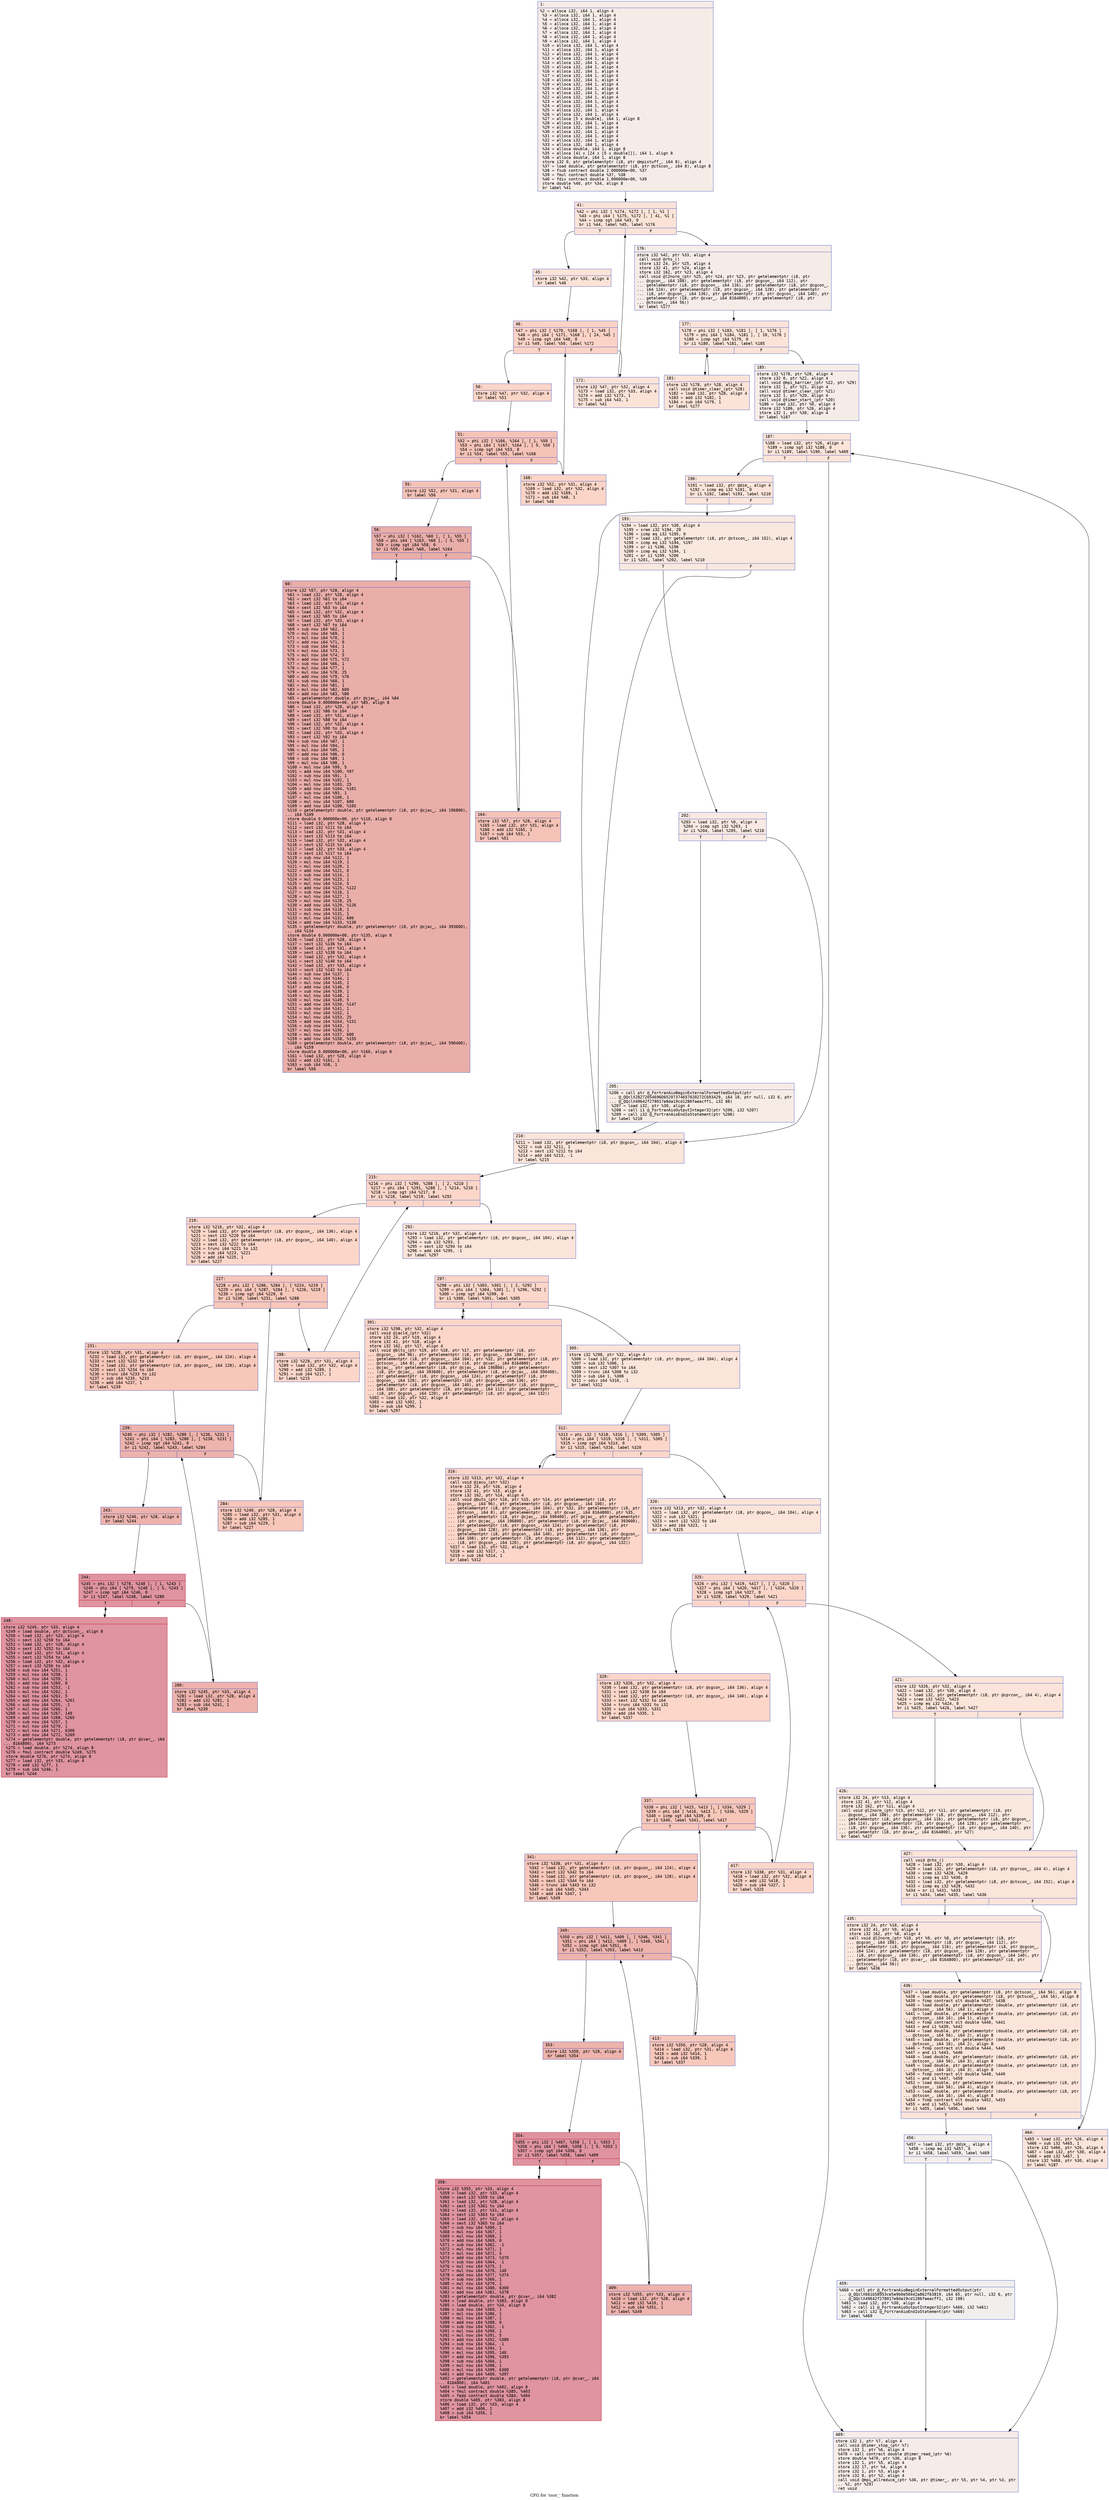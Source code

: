 digraph "CFG for 'ssor_' function" {
	label="CFG for 'ssor_' function";

	Node0x55fcb5cef800 [shape=record,color="#3d50c3ff", style=filled, fillcolor="#ead5c970" fontname="Courier",label="{1:\l|  %2 = alloca i32, i64 1, align 4\l  %3 = alloca i32, i64 1, align 4\l  %4 = alloca i32, i64 1, align 4\l  %5 = alloca i32, i64 1, align 4\l  %6 = alloca i32, i64 1, align 4\l  %7 = alloca i32, i64 1, align 4\l  %8 = alloca i32, i64 1, align 4\l  %9 = alloca i32, i64 1, align 4\l  %10 = alloca i32, i64 1, align 4\l  %11 = alloca i32, i64 1, align 4\l  %12 = alloca i32, i64 1, align 4\l  %13 = alloca i32, i64 1, align 4\l  %14 = alloca i32, i64 1, align 4\l  %15 = alloca i32, i64 1, align 4\l  %16 = alloca i32, i64 1, align 4\l  %17 = alloca i32, i64 1, align 4\l  %18 = alloca i32, i64 1, align 4\l  %19 = alloca i32, i64 1, align 4\l  %20 = alloca i32, i64 1, align 4\l  %21 = alloca i32, i64 1, align 4\l  %22 = alloca i32, i64 1, align 4\l  %23 = alloca i32, i64 1, align 4\l  %24 = alloca i32, i64 1, align 4\l  %25 = alloca i32, i64 1, align 4\l  %26 = alloca i32, i64 1, align 4\l  %27 = alloca [5 x double], i64 1, align 8\l  %28 = alloca i32, i64 1, align 4\l  %29 = alloca i32, i64 1, align 4\l  %30 = alloca i32, i64 1, align 4\l  %31 = alloca i32, i64 1, align 4\l  %32 = alloca i32, i64 1, align 4\l  %33 = alloca i32, i64 1, align 4\l  %34 = alloca double, i64 1, align 8\l  %35 = alloca [41 x [24 x [5 x double]]], i64 1, align 8\l  %36 = alloca double, i64 1, align 8\l  store i32 0, ptr getelementptr (i8, ptr @mpistuff_, i64 8), align 4\l  %37 = load double, ptr getelementptr (i8, ptr @ctscon_, i64 8), align 8\l  %38 = fsub contract double 2.000000e+00, %37\l  %39 = fmul contract double %37, %38\l  %40 = fdiv contract double 1.000000e+00, %39\l  store double %40, ptr %34, align 8\l  br label %41\l}"];
	Node0x55fcb5cef800 -> Node0x55fcb5cf28e0[tooltip="1 -> 41\nProbability 100.00%" ];
	Node0x55fcb5cf28e0 [shape=record,color="#3d50c3ff", style=filled, fillcolor="#f6bfa670" fontname="Courier",label="{41:\l|  %42 = phi i32 [ %174, %172 ], [ 1, %1 ]\l  %43 = phi i64 [ %175, %172 ], [ 41, %1 ]\l  %44 = icmp sgt i64 %43, 0\l  br i1 %44, label %45, label %176\l|{<s0>T|<s1>F}}"];
	Node0x55fcb5cf28e0:s0 -> Node0x55fcb5cec120[tooltip="41 -> 45\nProbability 96.88%" ];
	Node0x55fcb5cf28e0:s1 -> Node0x55fcb5cec1b0[tooltip="41 -> 176\nProbability 3.12%" ];
	Node0x55fcb5cec120 [shape=record,color="#3d50c3ff", style=filled, fillcolor="#f6bfa670" fontname="Courier",label="{45:\l|  store i32 %42, ptr %33, align 4\l  br label %46\l}"];
	Node0x55fcb5cec120 -> Node0x55fcb5cec390[tooltip="45 -> 46\nProbability 100.00%" ];
	Node0x55fcb5cec390 [shape=record,color="#3d50c3ff", style=filled, fillcolor="#f59c7d70" fontname="Courier",label="{46:\l|  %47 = phi i32 [ %170, %168 ], [ 1, %45 ]\l  %48 = phi i64 [ %171, %168 ], [ 24, %45 ]\l  %49 = icmp sgt i64 %48, 0\l  br i1 %49, label %50, label %172\l|{<s0>T|<s1>F}}"];
	Node0x55fcb5cec390:s0 -> Node0x55fcb5cec750[tooltip="46 -> 50\nProbability 96.88%" ];
	Node0x55fcb5cec390:s1 -> Node0x55fcb5cf29d0[tooltip="46 -> 172\nProbability 3.12%" ];
	Node0x55fcb5cec750 [shape=record,color="#3d50c3ff", style=filled, fillcolor="#f5a08170" fontname="Courier",label="{50:\l|  store i32 %47, ptr %32, align 4\l  br label %51\l}"];
	Node0x55fcb5cec750 -> Node0x55fcb5cec930[tooltip="50 -> 51\nProbability 100.00%" ];
	Node0x55fcb5cec930 [shape=record,color="#3d50c3ff", style=filled, fillcolor="#e8765c70" fontname="Courier",label="{51:\l|  %52 = phi i32 [ %166, %164 ], [ 1, %50 ]\l  %53 = phi i64 [ %167, %164 ], [ 5, %50 ]\l  %54 = icmp sgt i64 %53, 0\l  br i1 %54, label %55, label %168\l|{<s0>T|<s1>F}}"];
	Node0x55fcb5cec930:s0 -> Node0x55fcb5d01850[tooltip="51 -> 55\nProbability 96.88%" ];
	Node0x55fcb5cec930:s1 -> Node0x55fcb5cec480[tooltip="51 -> 168\nProbability 3.12%" ];
	Node0x55fcb5d01850 [shape=record,color="#3d50c3ff", style=filled, fillcolor="#e8765c70" fontname="Courier",label="{55:\l|  store i32 %52, ptr %31, align 4\l  br label %56\l}"];
	Node0x55fcb5d01850 -> Node0x55fcb5d01a30[tooltip="55 -> 56\nProbability 100.00%" ];
	Node0x55fcb5d01a30 [shape=record,color="#3d50c3ff", style=filled, fillcolor="#d0473d70" fontname="Courier",label="{56:\l|  %57 = phi i32 [ %162, %60 ], [ 1, %55 ]\l  %58 = phi i64 [ %163, %60 ], [ 5, %55 ]\l  %59 = icmp sgt i64 %58, 0\l  br i1 %59, label %60, label %164\l|{<s0>T|<s1>F}}"];
	Node0x55fcb5d01a30:s0 -> Node0x55fcb5d01af0[tooltip="56 -> 60\nProbability 96.88%" ];
	Node0x55fcb5d01a30:s1 -> Node0x55fcb5ceca20[tooltip="56 -> 164\nProbability 3.12%" ];
	Node0x55fcb5d01af0 [shape=record,color="#3d50c3ff", style=filled, fillcolor="#d0473d70" fontname="Courier",label="{60:\l|  store i32 %57, ptr %28, align 4\l  %61 = load i32, ptr %28, align 4\l  %62 = sext i32 %61 to i64\l  %63 = load i32, ptr %31, align 4\l  %64 = sext i32 %63 to i64\l  %65 = load i32, ptr %32, align 4\l  %66 = sext i32 %65 to i64\l  %67 = load i32, ptr %33, align 4\l  %68 = sext i32 %67 to i64\l  %69 = sub nsw i64 %62, 1\l  %70 = mul nsw i64 %69, 1\l  %71 = mul nsw i64 %70, 1\l  %72 = add nsw i64 %71, 0\l  %73 = sub nsw i64 %64, 1\l  %74 = mul nsw i64 %73, 1\l  %75 = mul nsw i64 %74, 5\l  %76 = add nsw i64 %75, %72\l  %77 = sub nsw i64 %66, 1\l  %78 = mul nsw i64 %77, 1\l  %79 = mul nsw i64 %78, 25\l  %80 = add nsw i64 %79, %76\l  %81 = sub nsw i64 %68, 1\l  %82 = mul nsw i64 %81, 1\l  %83 = mul nsw i64 %82, 600\l  %84 = add nsw i64 %83, %80\l  %85 = getelementptr double, ptr @cjac_, i64 %84\l  store double 0.000000e+00, ptr %85, align 8\l  %86 = load i32, ptr %28, align 4\l  %87 = sext i32 %86 to i64\l  %88 = load i32, ptr %31, align 4\l  %89 = sext i32 %88 to i64\l  %90 = load i32, ptr %32, align 4\l  %91 = sext i32 %90 to i64\l  %92 = load i32, ptr %33, align 4\l  %93 = sext i32 %92 to i64\l  %94 = sub nsw i64 %87, 1\l  %95 = mul nsw i64 %94, 1\l  %96 = mul nsw i64 %95, 1\l  %97 = add nsw i64 %96, 0\l  %98 = sub nsw i64 %89, 1\l  %99 = mul nsw i64 %98, 1\l  %100 = mul nsw i64 %99, 5\l  %101 = add nsw i64 %100, %97\l  %102 = sub nsw i64 %91, 1\l  %103 = mul nsw i64 %102, 1\l  %104 = mul nsw i64 %103, 25\l  %105 = add nsw i64 %104, %101\l  %106 = sub nsw i64 %93, 1\l  %107 = mul nsw i64 %106, 1\l  %108 = mul nsw i64 %107, 600\l  %109 = add nsw i64 %108, %105\l  %110 = getelementptr double, ptr getelementptr (i8, ptr @cjac_, i64 196800),\l... i64 %109\l  store double 0.000000e+00, ptr %110, align 8\l  %111 = load i32, ptr %28, align 4\l  %112 = sext i32 %111 to i64\l  %113 = load i32, ptr %31, align 4\l  %114 = sext i32 %113 to i64\l  %115 = load i32, ptr %32, align 4\l  %116 = sext i32 %115 to i64\l  %117 = load i32, ptr %33, align 4\l  %118 = sext i32 %117 to i64\l  %119 = sub nsw i64 %112, 1\l  %120 = mul nsw i64 %119, 1\l  %121 = mul nsw i64 %120, 1\l  %122 = add nsw i64 %121, 0\l  %123 = sub nsw i64 %114, 1\l  %124 = mul nsw i64 %123, 1\l  %125 = mul nsw i64 %124, 5\l  %126 = add nsw i64 %125, %122\l  %127 = sub nsw i64 %116, 1\l  %128 = mul nsw i64 %127, 1\l  %129 = mul nsw i64 %128, 25\l  %130 = add nsw i64 %129, %126\l  %131 = sub nsw i64 %118, 1\l  %132 = mul nsw i64 %131, 1\l  %133 = mul nsw i64 %132, 600\l  %134 = add nsw i64 %133, %130\l  %135 = getelementptr double, ptr getelementptr (i8, ptr @cjac_, i64 393600),\l... i64 %134\l  store double 0.000000e+00, ptr %135, align 8\l  %136 = load i32, ptr %28, align 4\l  %137 = sext i32 %136 to i64\l  %138 = load i32, ptr %31, align 4\l  %139 = sext i32 %138 to i64\l  %140 = load i32, ptr %32, align 4\l  %141 = sext i32 %140 to i64\l  %142 = load i32, ptr %33, align 4\l  %143 = sext i32 %142 to i64\l  %144 = sub nsw i64 %137, 1\l  %145 = mul nsw i64 %144, 1\l  %146 = mul nsw i64 %145, 1\l  %147 = add nsw i64 %146, 0\l  %148 = sub nsw i64 %139, 1\l  %149 = mul nsw i64 %148, 1\l  %150 = mul nsw i64 %149, 5\l  %151 = add nsw i64 %150, %147\l  %152 = sub nsw i64 %141, 1\l  %153 = mul nsw i64 %152, 1\l  %154 = mul nsw i64 %153, 25\l  %155 = add nsw i64 %154, %151\l  %156 = sub nsw i64 %143, 1\l  %157 = mul nsw i64 %156, 1\l  %158 = mul nsw i64 %157, 600\l  %159 = add nsw i64 %158, %155\l  %160 = getelementptr double, ptr getelementptr (i8, ptr @cjac_, i64 590400),\l... i64 %159\l  store double 0.000000e+00, ptr %160, align 8\l  %161 = load i32, ptr %28, align 4\l  %162 = add i32 %161, 1\l  %163 = sub i64 %58, 1\l  br label %56\l}"];
	Node0x55fcb5d01af0 -> Node0x55fcb5d01a30[tooltip="60 -> 56\nProbability 100.00%" ];
	Node0x55fcb5ceca20 [shape=record,color="#3d50c3ff", style=filled, fillcolor="#e8765c70" fontname="Courier",label="{164:\l|  store i32 %57, ptr %28, align 4\l  %165 = load i32, ptr %31, align 4\l  %166 = add i32 %165, 1\l  %167 = sub i64 %53, 1\l  br label %51\l}"];
	Node0x55fcb5ceca20 -> Node0x55fcb5cec930[tooltip="164 -> 51\nProbability 100.00%" ];
	Node0x55fcb5cec480 [shape=record,color="#3d50c3ff", style=filled, fillcolor="#f5a08170" fontname="Courier",label="{168:\l|  store i32 %52, ptr %31, align 4\l  %169 = load i32, ptr %32, align 4\l  %170 = add i32 %169, 1\l  %171 = sub i64 %48, 1\l  br label %46\l}"];
	Node0x55fcb5cec480 -> Node0x55fcb5cec390[tooltip="168 -> 46\nProbability 100.00%" ];
	Node0x55fcb5cf29d0 [shape=record,color="#3d50c3ff", style=filled, fillcolor="#f6bfa670" fontname="Courier",label="{172:\l|  store i32 %47, ptr %32, align 4\l  %173 = load i32, ptr %33, align 4\l  %174 = add i32 %173, 1\l  %175 = sub i64 %43, 1\l  br label %41\l}"];
	Node0x55fcb5cf29d0 -> Node0x55fcb5cf28e0[tooltip="172 -> 41\nProbability 100.00%" ];
	Node0x55fcb5cec1b0 [shape=record,color="#3d50c3ff", style=filled, fillcolor="#ead5c970" fontname="Courier",label="{176:\l|  store i32 %42, ptr %33, align 4\l  call void @rhs_()\l  store i32 24, ptr %25, align 4\l  store i32 41, ptr %24, align 4\l  store i32 162, ptr %23, align 4\l  call void @l2norm_(ptr %25, ptr %24, ptr %23, ptr getelementptr (i8, ptr\l... @cgcon_, i64 108), ptr getelementptr (i8, ptr @cgcon_, i64 112), ptr\l... getelementptr (i8, ptr @cgcon_, i64 116), ptr getelementptr (i8, ptr @cgcon_,\l... i64 124), ptr getelementptr (i8, ptr @cgcon_, i64 128), ptr getelementptr\l... (i8, ptr @cgcon_, i64 136), ptr getelementptr (i8, ptr @cgcon_, i64 140), ptr\l... getelementptr (i8, ptr @cvar_, i64 8164800), ptr getelementptr (i8, ptr\l... @ctscon_, i64 56))\l  br label %177\l}"];
	Node0x55fcb5cec1b0 -> Node0x55fcb5d07830[tooltip="176 -> 177\nProbability 100.00%" ];
	Node0x55fcb5d07830 [shape=record,color="#3d50c3ff", style=filled, fillcolor="#f6bfa670" fontname="Courier",label="{177:\l|  %178 = phi i32 [ %183, %181 ], [ 1, %176 ]\l  %179 = phi i64 [ %184, %181 ], [ 10, %176 ]\l  %180 = icmp sgt i64 %179, 0\l  br i1 %180, label %181, label %185\l|{<s0>T|<s1>F}}"];
	Node0x55fcb5d07830:s0 -> Node0x55fcb5d078f0[tooltip="177 -> 181\nProbability 96.88%" ];
	Node0x55fcb5d07830:s1 -> Node0x55fcb5d07b20[tooltip="177 -> 185\nProbability 3.12%" ];
	Node0x55fcb5d078f0 [shape=record,color="#3d50c3ff", style=filled, fillcolor="#f6bfa670" fontname="Courier",label="{181:\l|  store i32 %178, ptr %28, align 4\l  call void @timer_clear_(ptr %28)\l  %182 = load i32, ptr %28, align 4\l  %183 = add i32 %182, 1\l  %184 = sub i64 %179, 1\l  br label %177\l}"];
	Node0x55fcb5d078f0 -> Node0x55fcb5d07830[tooltip="181 -> 177\nProbability 100.00%" ];
	Node0x55fcb5d07b20 [shape=record,color="#3d50c3ff", style=filled, fillcolor="#ead5c970" fontname="Courier",label="{185:\l|  store i32 %178, ptr %28, align 4\l  store i32 0, ptr %22, align 4\l  call void @mpi_barrier_(ptr %22, ptr %29)\l  store i32 1, ptr %21, align 4\l  call void @timer_clear_(ptr %21)\l  store i32 1, ptr %20, align 4\l  call void @timer_start_(ptr %20)\l  %186 = load i32, ptr %0, align 4\l  store i32 %186, ptr %26, align 4\l  store i32 1, ptr %30, align 4\l  br label %187\l}"];
	Node0x55fcb5d07b20 -> Node0x55fcb5d08900[tooltip="185 -> 187\nProbability 100.00%" ];
	Node0x55fcb5d08900 [shape=record,color="#3d50c3ff", style=filled, fillcolor="#f5c1a970" fontname="Courier",label="{187:\l|  %188 = load i32, ptr %26, align 4\l  %189 = icmp sgt i32 %188, 0\l  br i1 %189, label %190, label %469\l|{<s0>T|<s1>F}}"];
	Node0x55fcb5d08900:s0 -> Node0x55fcb5d08ad0[tooltip="187 -> 190\nProbability 96.88%" ];
	Node0x55fcb5d08900:s1 -> Node0x55fcb5d08b20[tooltip="187 -> 469\nProbability 3.12%" ];
	Node0x55fcb5d08ad0 [shape=record,color="#3d50c3ff", style=filled, fillcolor="#f5c1a970" fontname="Courier",label="{190:\l|  %191 = load i32, ptr @dim_, align 4\l  %192 = icmp eq i32 %191, 0\l  br i1 %192, label %193, label %210\l|{<s0>T|<s1>F}}"];
	Node0x55fcb5d08ad0:s0 -> Node0x55fcb5d03320[tooltip="190 -> 193\nProbability 37.50%" ];
	Node0x55fcb5d08ad0:s1 -> Node0x55fcb5d03370[tooltip="190 -> 210\nProbability 62.50%" ];
	Node0x55fcb5d03320 [shape=record,color="#3d50c3ff", style=filled, fillcolor="#f2cab570" fontname="Courier",label="{193:\l|  %194 = load i32, ptr %30, align 4\l  %195 = srem i32 %194, 20\l  %196 = icmp eq i32 %195, 0\l  %197 = load i32, ptr getelementptr (i8, ptr @ctscon_, i64 152), align 4\l  %198 = icmp eq i32 %194, %197\l  %199 = or i1 %196, %198\l  %200 = icmp eq i32 %194, 1\l  %201 = or i1 %199, %200\l  br i1 %201, label %202, label %210\l|{<s0>T|<s1>F}}"];
	Node0x55fcb5d03320:s0 -> Node0x55fcb5d03940[tooltip="193 -> 202\nProbability 50.00%" ];
	Node0x55fcb5d03320:s1 -> Node0x55fcb5d03370[tooltip="193 -> 210\nProbability 50.00%" ];
	Node0x55fcb5d03940 [shape=record,color="#3d50c3ff", style=filled, fillcolor="#efcebd70" fontname="Courier",label="{202:\l|  %203 = load i32, ptr %0, align 4\l  %204 = icmp sgt i32 %203, 1\l  br i1 %204, label %205, label %210\l|{<s0>T|<s1>F}}"];
	Node0x55fcb5d03940:s0 -> Node0x55fcb5d03b50[tooltip="202 -> 205\nProbability 50.00%" ];
	Node0x55fcb5d03940:s1 -> Node0x55fcb5d03370[tooltip="202 -> 210\nProbability 50.00%" ];
	Node0x55fcb5d03b50 [shape=record,color="#3d50c3ff", style=filled, fillcolor="#ecd3c570" fontname="Courier",label="{205:\l|  %206 = call ptr @_FortranAioBeginExternalFormattedOutput(ptr\l... @_QQclX28272054696D65207374657020272C693429, i64 18, ptr null, i32 6, ptr\l... @_QQclX49642f278017e8da19cd1286faeacff1, i32 88)\l  %207 = load i32, ptr %30, align 4\l  %208 = call i1 @_FortranAioOutputInteger32(ptr %206, i32 %207)\l  %209 = call i32 @_FortranAioEndIoStatement(ptr %206)\l  br label %210\l}"];
	Node0x55fcb5d03b50 -> Node0x55fcb5d03370[tooltip="205 -> 210\nProbability 100.00%" ];
	Node0x55fcb5d03370 [shape=record,color="#3d50c3ff", style=filled, fillcolor="#f5c1a970" fontname="Courier",label="{210:\l|  %211 = load i32, ptr getelementptr (i8, ptr @cgcon_, i64 104), align 4\l  %212 = sub i32 %211, 1\l  %213 = sext i32 %212 to i64\l  %214 = add i64 %213, -1\l  br label %215\l}"];
	Node0x55fcb5d03370 -> Node0x55fcb5d0b0f0[tooltip="210 -> 215\nProbability 100.00%" ];
	Node0x55fcb5d0b0f0 [shape=record,color="#3d50c3ff", style=filled, fillcolor="#f6a38570" fontname="Courier",label="{215:\l|  %216 = phi i32 [ %290, %288 ], [ 2, %210 ]\l  %217 = phi i64 [ %291, %288 ], [ %214, %210 ]\l  %218 = icmp sgt i64 %217, 0\l  br i1 %218, label %219, label %292\l|{<s0>T|<s1>F}}"];
	Node0x55fcb5d0b0f0:s0 -> Node0x55fcb5d0b410[tooltip="215 -> 219\nProbability 96.88%" ];
	Node0x55fcb5d0b0f0:s1 -> Node0x55fcb5d0b460[tooltip="215 -> 292\nProbability 3.12%" ];
	Node0x55fcb5d0b410 [shape=record,color="#3d50c3ff", style=filled, fillcolor="#f6a38570" fontname="Courier",label="{219:\l|  store i32 %216, ptr %32, align 4\l  %220 = load i32, ptr getelementptr (i8, ptr @cgcon_, i64 136), align 4\l  %221 = sext i32 %220 to i64\l  %222 = load i32, ptr getelementptr (i8, ptr @cgcon_, i64 140), align 4\l  %223 = sext i32 %222 to i64\l  %224 = trunc i64 %221 to i32\l  %225 = sub i64 %223, %221\l  %226 = add i64 %225, 1\l  br label %227\l}"];
	Node0x55fcb5d0b410 -> Node0x55fcb5d0b970[tooltip="219 -> 227\nProbability 100.00%" ];
	Node0x55fcb5d0b970 [shape=record,color="#3d50c3ff", style=filled, fillcolor="#ec7f6370" fontname="Courier",label="{227:\l|  %228 = phi i32 [ %286, %284 ], [ %224, %219 ]\l  %229 = phi i64 [ %287, %284 ], [ %226, %219 ]\l  %230 = icmp sgt i64 %229, 0\l  br i1 %230, label %231, label %288\l|{<s0>T|<s1>F}}"];
	Node0x55fcb5d0b970:s0 -> Node0x55fcb5d0bd30[tooltip="227 -> 231\nProbability 96.88%" ];
	Node0x55fcb5d0b970:s1 -> Node0x55fcb5d0b1b0[tooltip="227 -> 288\nProbability 3.12%" ];
	Node0x55fcb5d0bd30 [shape=record,color="#3d50c3ff", style=filled, fillcolor="#ec7f6370" fontname="Courier",label="{231:\l|  store i32 %228, ptr %31, align 4\l  %232 = load i32, ptr getelementptr (i8, ptr @cgcon_, i64 124), align 4\l  %233 = sext i32 %232 to i64\l  %234 = load i32, ptr getelementptr (i8, ptr @cgcon_, i64 128), align 4\l  %235 = sext i32 %234 to i64\l  %236 = trunc i64 %233 to i32\l  %237 = sub i64 %235, %233\l  %238 = add i64 %237, 1\l  br label %239\l}"];
	Node0x55fcb5d0bd30 -> Node0x55fcb5d0c280[tooltip="231 -> 239\nProbability 100.00%" ];
	Node0x55fcb5d0c280 [shape=record,color="#3d50c3ff", style=filled, fillcolor="#d6524470" fontname="Courier",label="{239:\l|  %240 = phi i32 [ %282, %280 ], [ %236, %231 ]\l  %241 = phi i64 [ %283, %280 ], [ %238, %231 ]\l  %242 = icmp sgt i64 %241, 0\l  br i1 %242, label %243, label %284\l|{<s0>T|<s1>F}}"];
	Node0x55fcb5d0c280:s0 -> Node0x55fcb5d0c680[tooltip="239 -> 243\nProbability 96.88%" ];
	Node0x55fcb5d0c280:s1 -> Node0x55fcb5d0ba60[tooltip="239 -> 284\nProbability 3.12%" ];
	Node0x55fcb5d0c680 [shape=record,color="#3d50c3ff", style=filled, fillcolor="#d6524470" fontname="Courier",label="{243:\l|  store i32 %240, ptr %28, align 4\l  br label %244\l}"];
	Node0x55fcb5d0c680 -> Node0x55fcb5d0c860[tooltip="243 -> 244\nProbability 100.00%" ];
	Node0x55fcb5d0c860 [shape=record,color="#b70d28ff", style=filled, fillcolor="#b70d2870" fontname="Courier",label="{244:\l|  %245 = phi i32 [ %278, %248 ], [ 1, %243 ]\l  %246 = phi i64 [ %279, %248 ], [ 5, %243 ]\l  %247 = icmp sgt i64 %246, 0\l  br i1 %247, label %248, label %280\l|{<s0>T|<s1>F}}"];
	Node0x55fcb5d0c860:s0 -> Node0x55fcb5d0c950[tooltip="244 -> 248\nProbability 96.88%" ];
	Node0x55fcb5d0c860:s1 -> Node0x55fcb5d0c370[tooltip="244 -> 280\nProbability 3.12%" ];
	Node0x55fcb5d0c950 [shape=record,color="#b70d28ff", style=filled, fillcolor="#b70d2870" fontname="Courier",label="{248:\l|  store i32 %245, ptr %33, align 4\l  %249 = load double, ptr @ctscon_, align 8\l  %250 = load i32, ptr %33, align 4\l  %251 = sext i32 %250 to i64\l  %252 = load i32, ptr %28, align 4\l  %253 = sext i32 %252 to i64\l  %254 = load i32, ptr %31, align 4\l  %255 = sext i32 %254 to i64\l  %256 = load i32, ptr %32, align 4\l  %257 = sext i32 %256 to i64\l  %258 = sub nsw i64 %251, 1\l  %259 = mul nsw i64 %258, 1\l  %260 = mul nsw i64 %259, 1\l  %261 = add nsw i64 %260, 0\l  %262 = sub nsw i64 %253, -1\l  %263 = mul nsw i64 %262, 1\l  %264 = mul nsw i64 %263, 5\l  %265 = add nsw i64 %264, %261\l  %266 = sub nsw i64 %255, -1\l  %267 = mul nsw i64 %266, 1\l  %268 = mul nsw i64 %267, 140\l  %269 = add nsw i64 %268, %265\l  %270 = sub nsw i64 %257, 1\l  %271 = mul nsw i64 %270, 1\l  %272 = mul nsw i64 %271, 6300\l  %273 = add nsw i64 %272, %269\l  %274 = getelementptr double, ptr getelementptr (i8, ptr @cvar_, i64\l... 8164800), i64 %273\l  %275 = load double, ptr %274, align 8\l  %276 = fmul contract double %249, %275\l  store double %276, ptr %274, align 8\l  %277 = load i32, ptr %33, align 4\l  %278 = add i32 %277, 1\l  %279 = sub i64 %246, 1\l  br label %244\l}"];
	Node0x55fcb5d0c950 -> Node0x55fcb5d0c860[tooltip="248 -> 244\nProbability 100.00%" ];
	Node0x55fcb5d0c370 [shape=record,color="#3d50c3ff", style=filled, fillcolor="#d6524470" fontname="Courier",label="{280:\l|  store i32 %245, ptr %33, align 4\l  %281 = load i32, ptr %28, align 4\l  %282 = add i32 %281, 1\l  %283 = sub i64 %241, 1\l  br label %239\l}"];
	Node0x55fcb5d0c370 -> Node0x55fcb5d0c280[tooltip="280 -> 239\nProbability 100.00%" ];
	Node0x55fcb5d0ba60 [shape=record,color="#3d50c3ff", style=filled, fillcolor="#ec7f6370" fontname="Courier",label="{284:\l|  store i32 %240, ptr %28, align 4\l  %285 = load i32, ptr %31, align 4\l  %286 = add i32 %285, 1\l  %287 = sub i64 %229, 1\l  br label %227\l}"];
	Node0x55fcb5d0ba60 -> Node0x55fcb5d0b970[tooltip="284 -> 227\nProbability 100.00%" ];
	Node0x55fcb5d0b1b0 [shape=record,color="#3d50c3ff", style=filled, fillcolor="#f6a38570" fontname="Courier",label="{288:\l|  store i32 %228, ptr %31, align 4\l  %289 = load i32, ptr %32, align 4\l  %290 = add i32 %289, 1\l  %291 = sub i64 %217, 1\l  br label %215\l}"];
	Node0x55fcb5d0b1b0 -> Node0x55fcb5d0b0f0[tooltip="288 -> 215\nProbability 100.00%" ];
	Node0x55fcb5d0b460 [shape=record,color="#3d50c3ff", style=filled, fillcolor="#f5c1a970" fontname="Courier",label="{292:\l|  store i32 %216, ptr %32, align 4\l  %293 = load i32, ptr getelementptr (i8, ptr @cgcon_, i64 104), align 4\l  %294 = sub i32 %293, 1\l  %295 = sext i32 %294 to i64\l  %296 = add i64 %295, -1\l  br label %297\l}"];
	Node0x55fcb5d0b460 -> Node0x55fcb5d0ea40[tooltip="292 -> 297\nProbability 100.00%" ];
	Node0x55fcb5d0ea40 [shape=record,color="#3d50c3ff", style=filled, fillcolor="#f6a38570" fontname="Courier",label="{297:\l|  %298 = phi i32 [ %303, %301 ], [ 2, %292 ]\l  %299 = phi i64 [ %304, %301 ], [ %296, %292 ]\l  %300 = icmp sgt i64 %299, 0\l  br i1 %300, label %301, label %305\l|{<s0>T|<s1>F}}"];
	Node0x55fcb5d0ea40:s0 -> Node0x55fcb5d0eb00[tooltip="297 -> 301\nProbability 96.88%" ];
	Node0x55fcb5d0ea40:s1 -> Node0x55fcb5d0ed60[tooltip="297 -> 305\nProbability 3.12%" ];
	Node0x55fcb5d0eb00 [shape=record,color="#3d50c3ff", style=filled, fillcolor="#f6a38570" fontname="Courier",label="{301:\l|  store i32 %298, ptr %32, align 4\l  call void @jacld_(ptr %32)\l  store i32 24, ptr %19, align 4\l  store i32 41, ptr %18, align 4\l  store i32 162, ptr %17, align 4\l  call void @blts_(ptr %19, ptr %18, ptr %17, ptr getelementptr (i8, ptr\l... @cgcon_, i64 96), ptr getelementptr (i8, ptr @cgcon_, i64 100), ptr\l... getelementptr (i8, ptr @cgcon_, i64 104), ptr %32, ptr getelementptr (i8, ptr\l... @ctscon_, i64 8), ptr getelementptr (i8, ptr @cvar_, i64 8164800), ptr\l... @cjac_, ptr getelementptr (i8, ptr @cjac_, i64 196800), ptr getelementptr\l... (i8, ptr @cjac_, i64 393600), ptr getelementptr (i8, ptr @cjac_, i64 590400),\l... ptr getelementptr (i8, ptr @cgcon_, i64 124), ptr getelementptr (i8, ptr\l... @cgcon_, i64 128), ptr getelementptr (i8, ptr @cgcon_, i64 136), ptr\l... getelementptr (i8, ptr @cgcon_, i64 140), ptr getelementptr (i8, ptr @cgcon_,\l... i64 108), ptr getelementptr (i8, ptr @cgcon_, i64 112), ptr getelementptr\l... (i8, ptr @cgcon_, i64 120), ptr getelementptr (i8, ptr @cgcon_, i64 132))\l  %302 = load i32, ptr %32, align 4\l  %303 = add i32 %302, 1\l  %304 = sub i64 %299, 1\l  br label %297\l}"];
	Node0x55fcb5d0eb00 -> Node0x55fcb5d0ea40[tooltip="301 -> 297\nProbability 100.00%" ];
	Node0x55fcb5d0ed60 [shape=record,color="#3d50c3ff", style=filled, fillcolor="#f5c1a970" fontname="Courier",label="{305:\l|  store i32 %298, ptr %32, align 4\l  %306 = load i32, ptr getelementptr (i8, ptr @cgcon_, i64 104), align 4\l  %307 = sub i32 %306, 1\l  %308 = sext i32 %307 to i64\l  %309 = trunc i64 %308 to i32\l  %310 = sub i64 1, %308\l  %311 = sdiv i64 %310, -1\l  br label %312\l}"];
	Node0x55fcb5d0ed60 -> Node0x55fcb5d0fdd0[tooltip="305 -> 312\nProbability 100.00%" ];
	Node0x55fcb5d0fdd0 [shape=record,color="#3d50c3ff", style=filled, fillcolor="#f6a38570" fontname="Courier",label="{312:\l|  %313 = phi i32 [ %318, %316 ], [ %309, %305 ]\l  %314 = phi i64 [ %319, %316 ], [ %311, %305 ]\l  %315 = icmp sgt i64 %314, 0\l  br i1 %315, label %316, label %320\l|{<s0>T|<s1>F}}"];
	Node0x55fcb5d0fdd0:s0 -> Node0x55fcb5d0fe90[tooltip="312 -> 316\nProbability 96.88%" ];
	Node0x55fcb5d0fdd0:s1 -> Node0x55fcb5d100f0[tooltip="312 -> 320\nProbability 3.12%" ];
	Node0x55fcb5d0fe90 [shape=record,color="#3d50c3ff", style=filled, fillcolor="#f6a38570" fontname="Courier",label="{316:\l|  store i32 %313, ptr %32, align 4\l  call void @jacu_(ptr %32)\l  store i32 24, ptr %16, align 4\l  store i32 41, ptr %15, align 4\l  store i32 162, ptr %14, align 4\l  call void @buts_(ptr %16, ptr %15, ptr %14, ptr getelementptr (i8, ptr\l... @cgcon_, i64 96), ptr getelementptr (i8, ptr @cgcon_, i64 100), ptr\l... getelementptr (i8, ptr @cgcon_, i64 104), ptr %32, ptr getelementptr (i8, ptr\l... @ctscon_, i64 8), ptr getelementptr (i8, ptr @cvar_, i64 8164800), ptr %35,\l... ptr getelementptr (i8, ptr @cjac_, i64 590400), ptr @cjac_, ptr getelementptr\l... (i8, ptr @cjac_, i64 196800), ptr getelementptr (i8, ptr @cjac_, i64 393600),\l... ptr getelementptr (i8, ptr @cgcon_, i64 124), ptr getelementptr (i8, ptr\l... @cgcon_, i64 128), ptr getelementptr (i8, ptr @cgcon_, i64 136), ptr\l... getelementptr (i8, ptr @cgcon_, i64 140), ptr getelementptr (i8, ptr @cgcon_,\l... i64 108), ptr getelementptr (i8, ptr @cgcon_, i64 112), ptr getelementptr\l... (i8, ptr @cgcon_, i64 120), ptr getelementptr (i8, ptr @cgcon_, i64 132))\l  %317 = load i32, ptr %32, align 4\l  %318 = add i32 %317, -1\l  %319 = sub i64 %314, 1\l  br label %312\l}"];
	Node0x55fcb5d0fe90 -> Node0x55fcb5d0fdd0[tooltip="316 -> 312\nProbability 100.00%" ];
	Node0x55fcb5d100f0 [shape=record,color="#3d50c3ff", style=filled, fillcolor="#f5c1a970" fontname="Courier",label="{320:\l|  store i32 %313, ptr %32, align 4\l  %321 = load i32, ptr getelementptr (i8, ptr @cgcon_, i64 104), align 4\l  %322 = sub i32 %321, 1\l  %323 = sext i32 %322 to i64\l  %324 = add i64 %323, -1\l  br label %325\l}"];
	Node0x55fcb5d100f0 -> Node0x55fcb5d111b0[tooltip="320 -> 325\nProbability 100.00%" ];
	Node0x55fcb5d111b0 [shape=record,color="#3d50c3ff", style=filled, fillcolor="#f6a38570" fontname="Courier",label="{325:\l|  %326 = phi i32 [ %419, %417 ], [ 2, %320 ]\l  %327 = phi i64 [ %420, %417 ], [ %324, %320 ]\l  %328 = icmp sgt i64 %327, 0\l  br i1 %328, label %329, label %421\l|{<s0>T|<s1>F}}"];
	Node0x55fcb5d111b0:s0 -> Node0x55fcb5d114d0[tooltip="325 -> 329\nProbability 96.88%" ];
	Node0x55fcb5d111b0:s1 -> Node0x55fcb5d11520[tooltip="325 -> 421\nProbability 3.12%" ];
	Node0x55fcb5d114d0 [shape=record,color="#3d50c3ff", style=filled, fillcolor="#f6a38570" fontname="Courier",label="{329:\l|  store i32 %326, ptr %32, align 4\l  %330 = load i32, ptr getelementptr (i8, ptr @cgcon_, i64 136), align 4\l  %331 = sext i32 %330 to i64\l  %332 = load i32, ptr getelementptr (i8, ptr @cgcon_, i64 140), align 4\l  %333 = sext i32 %332 to i64\l  %334 = trunc i64 %331 to i32\l  %335 = sub i64 %333, %331\l  %336 = add i64 %335, 1\l  br label %337\l}"];
	Node0x55fcb5d114d0 -> Node0x55fcb5d11a30[tooltip="329 -> 337\nProbability 100.00%" ];
	Node0x55fcb5d11a30 [shape=record,color="#3d50c3ff", style=filled, fillcolor="#ec7f6370" fontname="Courier",label="{337:\l|  %338 = phi i32 [ %415, %413 ], [ %334, %329 ]\l  %339 = phi i64 [ %416, %413 ], [ %336, %329 ]\l  %340 = icmp sgt i64 %339, 0\l  br i1 %340, label %341, label %417\l|{<s0>T|<s1>F}}"];
	Node0x55fcb5d11a30:s0 -> Node0x55fcb5d11d80[tooltip="337 -> 341\nProbability 96.88%" ];
	Node0x55fcb5d11a30:s1 -> Node0x55fcb5d11270[tooltip="337 -> 417\nProbability 3.12%" ];
	Node0x55fcb5d11d80 [shape=record,color="#3d50c3ff", style=filled, fillcolor="#ec7f6370" fontname="Courier",label="{341:\l|  store i32 %338, ptr %31, align 4\l  %342 = load i32, ptr getelementptr (i8, ptr @cgcon_, i64 124), align 4\l  %343 = sext i32 %342 to i64\l  %344 = load i32, ptr getelementptr (i8, ptr @cgcon_, i64 128), align 4\l  %345 = sext i32 %344 to i64\l  %346 = trunc i64 %343 to i32\l  %347 = sub i64 %345, %343\l  %348 = add i64 %347, 1\l  br label %349\l}"];
	Node0x55fcb5d11d80 -> Node0x55fcb5d12290[tooltip="341 -> 349\nProbability 100.00%" ];
	Node0x55fcb5d12290 [shape=record,color="#3d50c3ff", style=filled, fillcolor="#d6524470" fontname="Courier",label="{349:\l|  %350 = phi i32 [ %411, %409 ], [ %346, %341 ]\l  %351 = phi i64 [ %412, %409 ], [ %348, %341 ]\l  %352 = icmp sgt i64 %351, 0\l  br i1 %352, label %353, label %413\l|{<s0>T|<s1>F}}"];
	Node0x55fcb5d12290:s0 -> Node0x55fcb5d12610[tooltip="349 -> 353\nProbability 96.88%" ];
	Node0x55fcb5d12290:s1 -> Node0x55fcb5d11af0[tooltip="349 -> 413\nProbability 3.12%" ];
	Node0x55fcb5d12610 [shape=record,color="#3d50c3ff", style=filled, fillcolor="#d6524470" fontname="Courier",label="{353:\l|  store i32 %350, ptr %28, align 4\l  br label %354\l}"];
	Node0x55fcb5d12610 -> Node0x55fcb5d127b0[tooltip="353 -> 354\nProbability 100.00%" ];
	Node0x55fcb5d127b0 [shape=record,color="#b70d28ff", style=filled, fillcolor="#b70d2870" fontname="Courier",label="{354:\l|  %355 = phi i32 [ %407, %358 ], [ 1, %353 ]\l  %356 = phi i64 [ %408, %358 ], [ 5, %353 ]\l  %357 = icmp sgt i64 %356, 0\l  br i1 %357, label %358, label %409\l|{<s0>T|<s1>F}}"];
	Node0x55fcb5d127b0:s0 -> Node0x55fcb5d128a0[tooltip="354 -> 358\nProbability 96.88%" ];
	Node0x55fcb5d127b0:s1 -> Node0x55fcb5d12380[tooltip="354 -> 409\nProbability 3.12%" ];
	Node0x55fcb5d128a0 [shape=record,color="#b70d28ff", style=filled, fillcolor="#b70d2870" fontname="Courier",label="{358:\l|  store i32 %355, ptr %33, align 4\l  %359 = load i32, ptr %33, align 4\l  %360 = sext i32 %359 to i64\l  %361 = load i32, ptr %28, align 4\l  %362 = sext i32 %361 to i64\l  %363 = load i32, ptr %31, align 4\l  %364 = sext i32 %363 to i64\l  %365 = load i32, ptr %32, align 4\l  %366 = sext i32 %365 to i64\l  %367 = sub nsw i64 %360, 1\l  %368 = mul nsw i64 %367, 1\l  %369 = mul nsw i64 %368, 1\l  %370 = add nsw i64 %369, 0\l  %371 = sub nsw i64 %362, -1\l  %372 = mul nsw i64 %371, 1\l  %373 = mul nsw i64 %372, 5\l  %374 = add nsw i64 %373, %370\l  %375 = sub nsw i64 %364, -1\l  %376 = mul nsw i64 %375, 1\l  %377 = mul nsw i64 %376, 140\l  %378 = add nsw i64 %377, %374\l  %379 = sub nsw i64 %366, 1\l  %380 = mul nsw i64 %379, 1\l  %381 = mul nsw i64 %380, 6300\l  %382 = add nsw i64 %381, %378\l  %383 = getelementptr double, ptr @cvar_, i64 %382\l  %384 = load double, ptr %383, align 8\l  %385 = load double, ptr %34, align 8\l  %386 = sub nsw i64 %360, 1\l  %387 = mul nsw i64 %386, 1\l  %388 = mul nsw i64 %387, 1\l  %389 = add nsw i64 %388, 0\l  %390 = sub nsw i64 %362, -1\l  %391 = mul nsw i64 %390, 1\l  %392 = mul nsw i64 %391, 5\l  %393 = add nsw i64 %392, %389\l  %394 = sub nsw i64 %364, -1\l  %395 = mul nsw i64 %394, 1\l  %396 = mul nsw i64 %395, 140\l  %397 = add nsw i64 %396, %393\l  %398 = sub nsw i64 %366, 1\l  %399 = mul nsw i64 %398, 1\l  %400 = mul nsw i64 %399, 6300\l  %401 = add nsw i64 %400, %397\l  %402 = getelementptr double, ptr getelementptr (i8, ptr @cvar_, i64\l... 8164800), i64 %401\l  %403 = load double, ptr %402, align 8\l  %404 = fmul contract double %385, %403\l  %405 = fadd contract double %384, %404\l  store double %405, ptr %383, align 8\l  %406 = load i32, ptr %33, align 4\l  %407 = add i32 %406, 1\l  %408 = sub i64 %356, 1\l  br label %354\l}"];
	Node0x55fcb5d128a0 -> Node0x55fcb5d127b0[tooltip="358 -> 354\nProbability 100.00%" ];
	Node0x55fcb5d12380 [shape=record,color="#3d50c3ff", style=filled, fillcolor="#d6524470" fontname="Courier",label="{409:\l|  store i32 %355, ptr %33, align 4\l  %410 = load i32, ptr %28, align 4\l  %411 = add i32 %410, 1\l  %412 = sub i64 %351, 1\l  br label %349\l}"];
	Node0x55fcb5d12380 -> Node0x55fcb5d12290[tooltip="409 -> 349\nProbability 100.00%" ];
	Node0x55fcb5d11af0 [shape=record,color="#3d50c3ff", style=filled, fillcolor="#ec7f6370" fontname="Courier",label="{413:\l|  store i32 %350, ptr %28, align 4\l  %414 = load i32, ptr %31, align 4\l  %415 = add i32 %414, 1\l  %416 = sub i64 %339, 1\l  br label %337\l}"];
	Node0x55fcb5d11af0 -> Node0x55fcb5d11a30[tooltip="413 -> 337\nProbability 100.00%" ];
	Node0x55fcb5d11270 [shape=record,color="#3d50c3ff", style=filled, fillcolor="#f6a38570" fontname="Courier",label="{417:\l|  store i32 %338, ptr %31, align 4\l  %418 = load i32, ptr %32, align 4\l  %419 = add i32 %418, 1\l  %420 = sub i64 %327, 1\l  br label %325\l}"];
	Node0x55fcb5d11270 -> Node0x55fcb5d111b0[tooltip="417 -> 325\nProbability 100.00%" ];
	Node0x55fcb5d11520 [shape=record,color="#3d50c3ff", style=filled, fillcolor="#f5c1a970" fontname="Courier",label="{421:\l|  store i32 %326, ptr %32, align 4\l  %422 = load i32, ptr %30, align 4\l  %423 = load i32, ptr getelementptr (i8, ptr @cprcon_, i64 4), align 4\l  %424 = srem i32 %422, %423\l  %425 = icmp eq i32 %424, 0\l  br i1 %425, label %426, label %427\l|{<s0>T|<s1>F}}"];
	Node0x55fcb5d11520:s0 -> Node0x55fcb5d0a6d0[tooltip="421 -> 426\nProbability 37.50%" ];
	Node0x55fcb5d11520:s1 -> Node0x55fcb5d0a720[tooltip="421 -> 427\nProbability 62.50%" ];
	Node0x55fcb5d0a6d0 [shape=record,color="#3d50c3ff", style=filled, fillcolor="#f2cab570" fontname="Courier",label="{426:\l|  store i32 24, ptr %13, align 4\l  store i32 41, ptr %12, align 4\l  store i32 162, ptr %11, align 4\l  call void @l2norm_(ptr %13, ptr %12, ptr %11, ptr getelementptr (i8, ptr\l... @cgcon_, i64 108), ptr getelementptr (i8, ptr @cgcon_, i64 112), ptr\l... getelementptr (i8, ptr @cgcon_, i64 116), ptr getelementptr (i8, ptr @cgcon_,\l... i64 124), ptr getelementptr (i8, ptr @cgcon_, i64 128), ptr getelementptr\l... (i8, ptr @cgcon_, i64 136), ptr getelementptr (i8, ptr @cgcon_, i64 140), ptr\l... getelementptr (i8, ptr @cvar_, i64 8164800), ptr %27)\l  br label %427\l}"];
	Node0x55fcb5d0a6d0 -> Node0x55fcb5d0a720[tooltip="426 -> 427\nProbability 100.00%" ];
	Node0x55fcb5d0a720 [shape=record,color="#3d50c3ff", style=filled, fillcolor="#f5c1a970" fontname="Courier",label="{427:\l|  call void @rhs_()\l  %428 = load i32, ptr %30, align 4\l  %429 = load i32, ptr getelementptr (i8, ptr @cprcon_, i64 4), align 4\l  %430 = srem i32 %428, %429\l  %431 = icmp eq i32 %430, 0\l  %432 = load i32, ptr getelementptr (i8, ptr @ctscon_, i64 152), align 4\l  %433 = icmp eq i32 %428, %432\l  %434 = or i1 %431, %433\l  br i1 %434, label %435, label %436\l|{<s0>T|<s1>F}}"];
	Node0x55fcb5d0a720:s0 -> Node0x55fcb5d17e90[tooltip="427 -> 435\nProbability 50.00%" ];
	Node0x55fcb5d0a720:s1 -> Node0x55fcb5d17ee0[tooltip="427 -> 436\nProbability 50.00%" ];
	Node0x55fcb5d17e90 [shape=record,color="#3d50c3ff", style=filled, fillcolor="#f3c7b170" fontname="Courier",label="{435:\l|  store i32 24, ptr %10, align 4\l  store i32 41, ptr %9, align 4\l  store i32 162, ptr %8, align 4\l  call void @l2norm_(ptr %10, ptr %9, ptr %8, ptr getelementptr (i8, ptr\l... @cgcon_, i64 108), ptr getelementptr (i8, ptr @cgcon_, i64 112), ptr\l... getelementptr (i8, ptr @cgcon_, i64 116), ptr getelementptr (i8, ptr @cgcon_,\l... i64 124), ptr getelementptr (i8, ptr @cgcon_, i64 128), ptr getelementptr\l... (i8, ptr @cgcon_, i64 136), ptr getelementptr (i8, ptr @cgcon_, i64 140), ptr\l... getelementptr (i8, ptr @cvar_, i64 8164800), ptr getelementptr (i8, ptr\l... @ctscon_, i64 56))\l  br label %436\l}"];
	Node0x55fcb5d17e90 -> Node0x55fcb5d17ee0[tooltip="435 -> 436\nProbability 100.00%" ];
	Node0x55fcb5d17ee0 [shape=record,color="#3d50c3ff", style=filled, fillcolor="#f5c1a970" fontname="Courier",label="{436:\l|  %437 = load double, ptr getelementptr (i8, ptr @ctscon_, i64 56), align 8\l  %438 = load double, ptr getelementptr (i8, ptr @ctscon_, i64 16), align 8\l  %439 = fcmp contract olt double %437, %438\l  %440 = load double, ptr getelementptr (double, ptr getelementptr (i8, ptr\l... @ctscon_, i64 56), i64 1), align 8\l  %441 = load double, ptr getelementptr (double, ptr getelementptr (i8, ptr\l... @ctscon_, i64 16), i64 1), align 8\l  %442 = fcmp contract olt double %440, %441\l  %443 = and i1 %439, %442\l  %444 = load double, ptr getelementptr (double, ptr getelementptr (i8, ptr\l... @ctscon_, i64 56), i64 2), align 8\l  %445 = load double, ptr getelementptr (double, ptr getelementptr (i8, ptr\l... @ctscon_, i64 16), i64 2), align 8\l  %446 = fcmp contract olt double %444, %445\l  %447 = and i1 %443, %446\l  %448 = load double, ptr getelementptr (double, ptr getelementptr (i8, ptr\l... @ctscon_, i64 56), i64 3), align 8\l  %449 = load double, ptr getelementptr (double, ptr getelementptr (i8, ptr\l... @ctscon_, i64 16), i64 3), align 8\l  %450 = fcmp contract olt double %448, %449\l  %451 = and i1 %447, %450\l  %452 = load double, ptr getelementptr (double, ptr getelementptr (i8, ptr\l... @ctscon_, i64 56), i64 4), align 8\l  %453 = load double, ptr getelementptr (double, ptr getelementptr (i8, ptr\l... @ctscon_, i64 16), i64 4), align 8\l  %454 = fcmp contract olt double %452, %453\l  %455 = and i1 %451, %454\l  br i1 %455, label %456, label %464\l|{<s0>T|<s1>F}}"];
	Node0x55fcb5d17ee0:s0 -> Node0x55fcb5d19280[tooltip="436 -> 456\nProbability 3.12%" ];
	Node0x55fcb5d17ee0:s1 -> Node0x55fcb5d192d0[tooltip="436 -> 464\nProbability 96.88%" ];
	Node0x55fcb5d19280 [shape=record,color="#3d50c3ff", style=filled, fillcolor="#e5d8d170" fontname="Courier",label="{456:\l|  %457 = load i32, ptr @dim_, align 4\l  %458 = icmp eq i32 %457, 0\l  br i1 %458, label %459, label %469\l|{<s0>T|<s1>F}}"];
	Node0x55fcb5d19280:s0 -> Node0x55fcb5d194e0[tooltip="456 -> 459\nProbability 37.50%" ];
	Node0x55fcb5d19280:s1 -> Node0x55fcb5d08b20[tooltip="456 -> 469\nProbability 62.50%" ];
	Node0x55fcb5d194e0 [shape=record,color="#3d50c3ff", style=filled, fillcolor="#e0dbd870" fontname="Courier",label="{459:\l|  %460 = call ptr @_FortranAioBeginExternalFormattedOutput(ptr\l... @_QQclX661b58953ce5e9b0e50442a862f63819, i64 65, ptr null, i32 6, ptr\l... @_QQclX49642f278017e8da19cd1286faeacff1, i32 198)\l  %461 = load i32, ptr %30, align 4\l  %462 = call i1 @_FortranAioOutputInteger32(ptr %460, i32 %461)\l  %463 = call i32 @_FortranAioEndIoStatement(ptr %460)\l  br label %469\l}"];
	Node0x55fcb5d194e0 -> Node0x55fcb5d08b20[tooltip="459 -> 469\nProbability 100.00%" ];
	Node0x55fcb5d192d0 [shape=record,color="#3d50c3ff", style=filled, fillcolor="#f5c1a970" fontname="Courier",label="{464:\l|  %465 = load i32, ptr %26, align 4\l  %466 = sub i32 %465, 1\l  store i32 %466, ptr %26, align 4\l  %467 = load i32, ptr %30, align 4\l  %468 = add i32 %467, 1\l  store i32 %468, ptr %30, align 4\l  br label %187\l}"];
	Node0x55fcb5d192d0 -> Node0x55fcb5d08900[tooltip="464 -> 187\nProbability 100.00%" ];
	Node0x55fcb5d08b20 [shape=record,color="#3d50c3ff", style=filled, fillcolor="#ead5c970" fontname="Courier",label="{469:\l|  store i32 1, ptr %7, align 4\l  call void @timer_stop_(ptr %7)\l  store i32 1, ptr %6, align 4\l  %470 = call contract double @timer_read_(ptr %6)\l  store double %470, ptr %36, align 8\l  store i32 1, ptr %5, align 4\l  store i32 17, ptr %4, align 4\l  store i32 1, ptr %3, align 4\l  store i32 0, ptr %2, align 4\l  call void @mpi_allreduce_(ptr %36, ptr @timer_, ptr %5, ptr %4, ptr %3, ptr\l... %2, ptr %29)\l  ret void\l}"];
}
